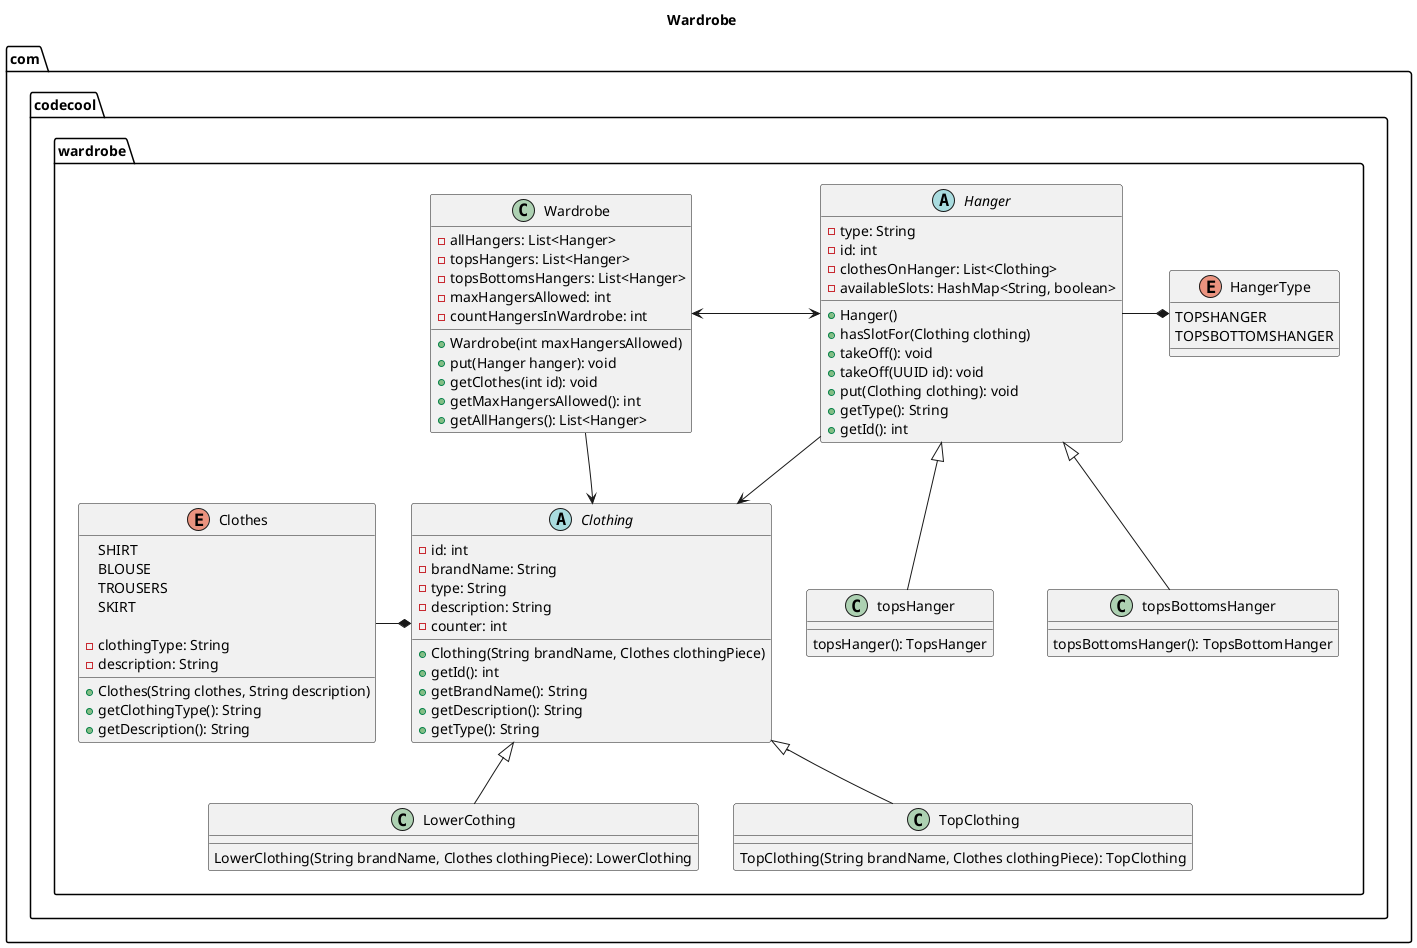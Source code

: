 @startuml

title Wardrobe


package com.codecool.wardrobe {


    together {

        class Wardrobe {

            - allHangers: List<Hanger>
            - topsHangers: List<Hanger>
            - topsBottomsHangers: List<Hanger>
            - maxHangersAllowed: int
            - countHangersInWardrobe: int
            + Wardrobe(int maxHangersAllowed)
            + put(Hanger hanger): void
            + getClothes(int id): void
            + getMaxHangersAllowed(): int
            + getAllHangers(): List<Hanger>

        }

        abstract class Hanger {

            - type: String
            - id: int
            - clothesOnHanger: List<Clothing>
            - availableSlots: HashMap<String, boolean>
            + Hanger()
            + hasSlotFor(Clothing clothing)
            + takeOff(): void
            + takeOff(UUID id): void
            + put(Clothing clothing): void
            + getType(): String
            + getId(): int

        }

        enum HangerType {
            TOPSHANGER
            TOPSBOTTOMSHANGER
        }
    }

    together {


        class topsHanger extends Hanger {

            topsHanger(): TopsHanger
        }

        class topsBottomsHanger extends Hanger {

            topsBottomsHanger(): TopsBottomHanger

        }

        abstract class Clothing {

            - id: int
            - brandName: String
            - type: String
            - description: String
            - counter: int
            + Clothing(String brandName, Clothes clothingPiece)
            + getId(): int
            + getBrandName(): String
            + getDescription(): String
            + getType(): String
        }

            enum Clothes {

                SHIRT
                BLOUSE
                TROUSERS
                SKIRT

                - clothingType: String
                - description: String

                + Clothes(String clothes, String description)
                + getClothingType(): String
                + getDescription(): String
            }

    }

    together {


            class LowerCothing extends Clothing {

                LowerClothing(String brandName, Clothes clothingPiece): LowerClothing
            }

            class TopClothing extends Clothing {

                TopClothing(String brandName, Clothes clothingPiece): TopClothing

            }

    }

Wardrobe -[hidden]-> Clothing
Hanger -* HangerType: "   "
topsHanger -[hidden]-> topsHanger
Clothes -* Clothing
Clothing <- Hanger
Wardrobe <-> Hanger: "                           "
Wardrobe -> Clothing


}



@enduml